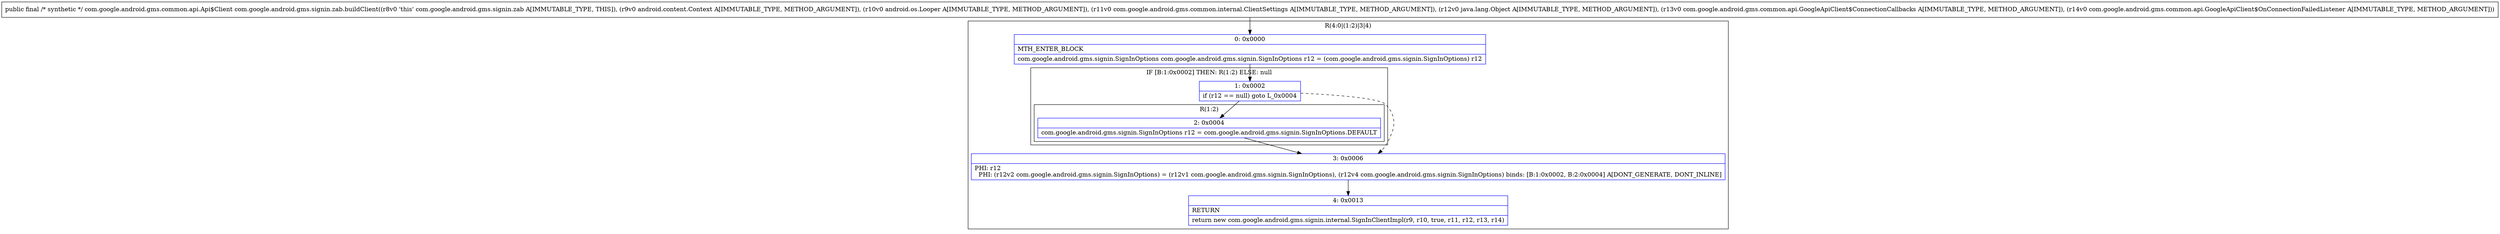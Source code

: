 digraph "CFG forcom.google.android.gms.signin.zab.buildClient(Landroid\/content\/Context;Landroid\/os\/Looper;Lcom\/google\/android\/gms\/common\/internal\/ClientSettings;Ljava\/lang\/Object;Lcom\/google\/android\/gms\/common\/api\/GoogleApiClient$ConnectionCallbacks;Lcom\/google\/android\/gms\/common\/api\/GoogleApiClient$OnConnectionFailedListener;)Lcom\/google\/android\/gms\/common\/api\/Api$Client;" {
subgraph cluster_Region_1168974608 {
label = "R(4:0|(1:2)|3|4)";
node [shape=record,color=blue];
Node_0 [shape=record,label="{0\:\ 0x0000|MTH_ENTER_BLOCK\l|com.google.android.gms.signin.SignInOptions com.google.android.gms.signin.SignInOptions r12 = (com.google.android.gms.signin.SignInOptions) r12\l}"];
subgraph cluster_IfRegion_223558240 {
label = "IF [B:1:0x0002] THEN: R(1:2) ELSE: null";
node [shape=record,color=blue];
Node_1 [shape=record,label="{1\:\ 0x0002|if (r12 == null) goto L_0x0004\l}"];
subgraph cluster_Region_1497794616 {
label = "R(1:2)";
node [shape=record,color=blue];
Node_2 [shape=record,label="{2\:\ 0x0004|com.google.android.gms.signin.SignInOptions r12 = com.google.android.gms.signin.SignInOptions.DEFAULT\l}"];
}
}
Node_3 [shape=record,label="{3\:\ 0x0006|PHI: r12 \l  PHI: (r12v2 com.google.android.gms.signin.SignInOptions) = (r12v1 com.google.android.gms.signin.SignInOptions), (r12v4 com.google.android.gms.signin.SignInOptions) binds: [B:1:0x0002, B:2:0x0004] A[DONT_GENERATE, DONT_INLINE]\l}"];
Node_4 [shape=record,label="{4\:\ 0x0013|RETURN\l|return new com.google.android.gms.signin.internal.SignInClientImpl(r9, r10, true, r11, r12, r13, r14)\l}"];
}
MethodNode[shape=record,label="{public final \/* synthetic *\/ com.google.android.gms.common.api.Api$Client com.google.android.gms.signin.zab.buildClient((r8v0 'this' com.google.android.gms.signin.zab A[IMMUTABLE_TYPE, THIS]), (r9v0 android.content.Context A[IMMUTABLE_TYPE, METHOD_ARGUMENT]), (r10v0 android.os.Looper A[IMMUTABLE_TYPE, METHOD_ARGUMENT]), (r11v0 com.google.android.gms.common.internal.ClientSettings A[IMMUTABLE_TYPE, METHOD_ARGUMENT]), (r12v0 java.lang.Object A[IMMUTABLE_TYPE, METHOD_ARGUMENT]), (r13v0 com.google.android.gms.common.api.GoogleApiClient$ConnectionCallbacks A[IMMUTABLE_TYPE, METHOD_ARGUMENT]), (r14v0 com.google.android.gms.common.api.GoogleApiClient$OnConnectionFailedListener A[IMMUTABLE_TYPE, METHOD_ARGUMENT])) }"];
MethodNode -> Node_0;
Node_0 -> Node_1;
Node_1 -> Node_2;
Node_1 -> Node_3[style=dashed];
Node_2 -> Node_3;
Node_3 -> Node_4;
}

